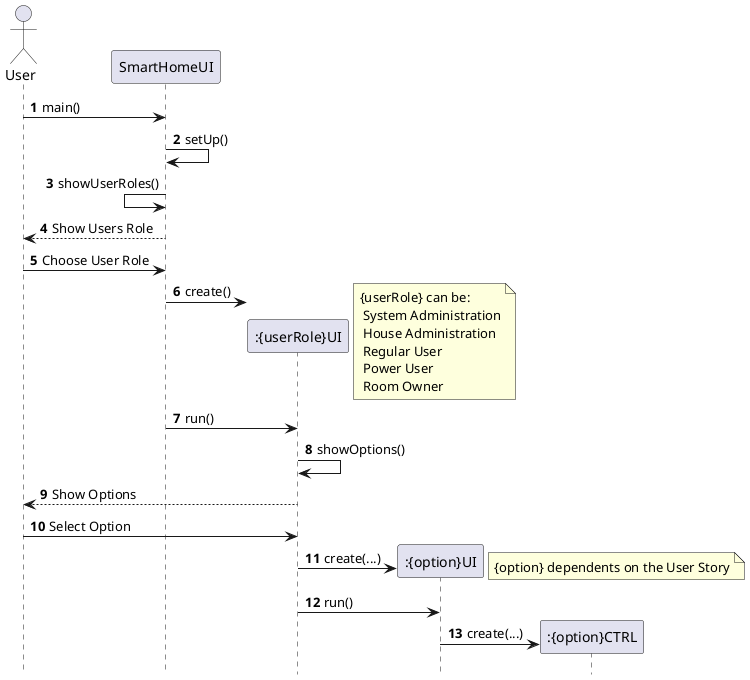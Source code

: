 @startuml
 autonumber
 hidefootbox
 actor User

User -> SmartHomeUI: main()
SmartHomeUI ->SmartHomeUI: setUp()
SmartHomeUI <- SmartHomeUI: showUserRoles()
User <-- SmartHomeUI: Show Users Role
User -> SmartHomeUI: Choose User Role

create ":{userRole}UI"
SmartHomeUI -> ":{userRole}UI": create()
note right
	{userRole} can be:
	 System Administration
	 House Administration
	 Regular User
	 Power User
	 Room Owner
end note

SmartHomeUI -> ":{userRole}UI": run()
":{userRole}UI" -> ":{userRole}UI": showOptions()
User <-- ":{userRole}UI": Show Options
User -> ":{userRole}UI": Select Option
create ":{option}UI"
":{userRole}UI" -> ":{option}UI": create(...)
note right
	{option} dependents on the User Story
end note
":{userRole}UI" -> ":{option}UI": run()
create ":{option}CTRL"
":{option}UI" -> ":{option}CTRL": create(...)






@enduml